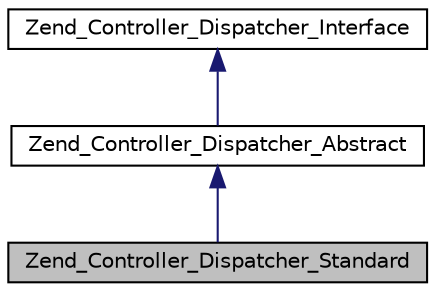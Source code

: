 digraph G
{
  edge [fontname="Helvetica",fontsize="10",labelfontname="Helvetica",labelfontsize="10"];
  node [fontname="Helvetica",fontsize="10",shape=record];
  Node1 [label="Zend_Controller_Dispatcher_Standard",height=0.2,width=0.4,color="black", fillcolor="grey75", style="filled" fontcolor="black"];
  Node2 -> Node1 [dir="back",color="midnightblue",fontsize="10",style="solid",fontname="Helvetica"];
  Node2 [label="Zend_Controller_Dispatcher_Abstract",height=0.2,width=0.4,color="black", fillcolor="white", style="filled",URL="$class_zend___controller___dispatcher___abstract.html"];
  Node3 -> Node2 [dir="back",color="midnightblue",fontsize="10",style="solid",fontname="Helvetica"];
  Node3 [label="Zend_Controller_Dispatcher_Interface",height=0.2,width=0.4,color="black", fillcolor="white", style="filled",URL="$interface_zend___controller___dispatcher___interface.html"];
}
